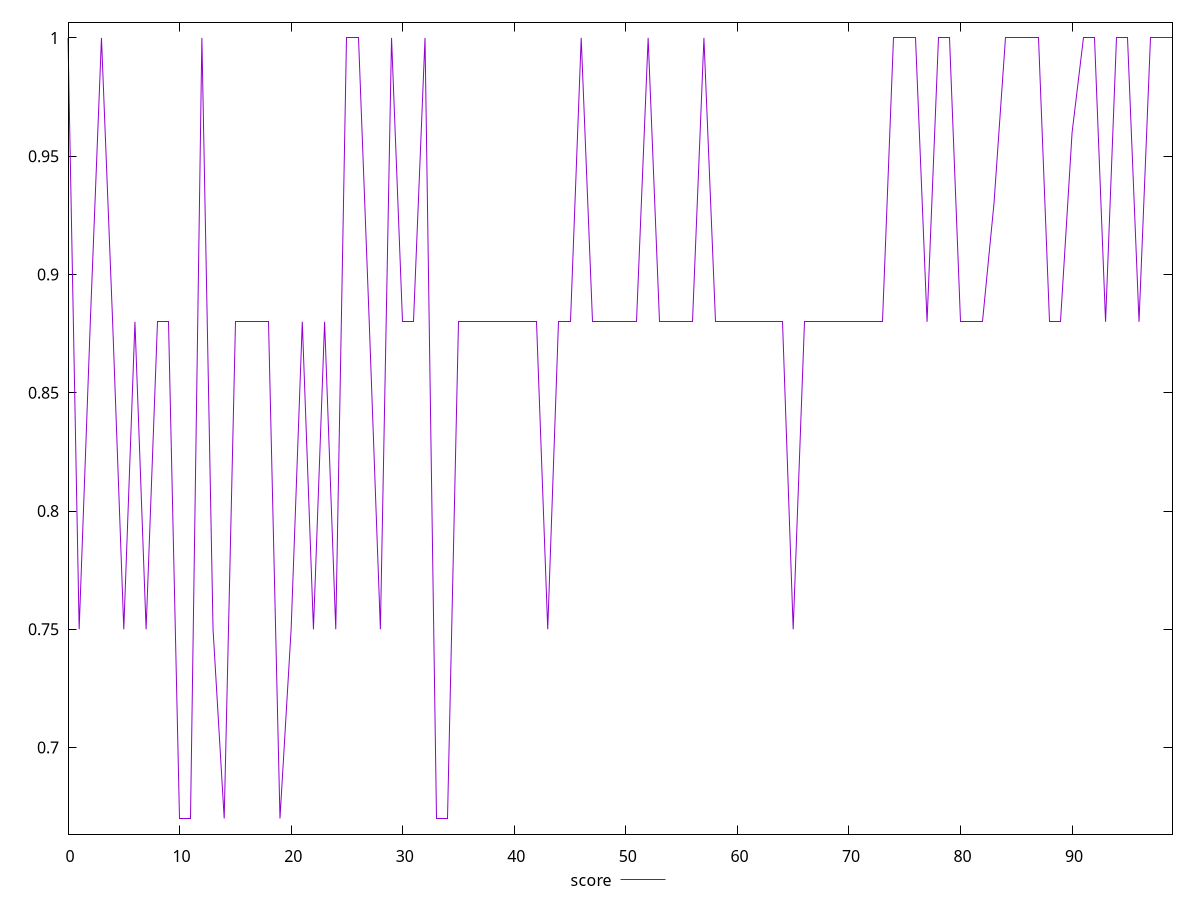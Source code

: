 reset

$score <<EOF
0 1
1 0.75
2 0.88
3 1
4 0.88
5 0.75
6 0.88
7 0.75
8 0.88
9 0.88
10 0.67
11 0.67
12 1
13 0.75
14 0.67
15 0.88
16 0.88
17 0.88
18 0.88
19 0.67
20 0.75
21 0.88
22 0.75
23 0.88
24 0.75
25 1
26 1
27 0.88
28 0.75
29 1
30 0.88
31 0.88
32 1
33 0.67
34 0.67
35 0.88
36 0.88
37 0.88
38 0.88
39 0.88
40 0.88
41 0.88
42 0.88
43 0.75
44 0.88
45 0.88
46 1
47 0.88
48 0.88
49 0.88
50 0.88
51 0.88
52 1
53 0.88
54 0.88
55 0.88
56 0.88
57 1
58 0.88
59 0.88
60 0.88
61 0.88
62 0.88
63 0.88
64 0.88
65 0.75
66 0.88
67 0.88
68 0.88
69 0.88
70 0.88
71 0.88
72 0.88
73 0.88
74 1
75 1
76 1
77 0.88
78 1
79 1
80 0.88
81 0.88
82 0.88
83 0.93
84 1
85 1
86 1
87 1
88 0.88
89 0.88
90 0.96
91 1
92 1
93 0.88
94 1
95 1
96 0.88
97 1
98 1
99 1
EOF

set key outside below
set xrange [0:99]
set yrange [0.6634:1.0066]
set trange [0.6634:1.0066]
set terminal svg size 640, 500 enhanced background rgb 'white'
set output "reprap/unminified-css/samples/pages/score/values.svg"

plot $score title "score" with line

reset
